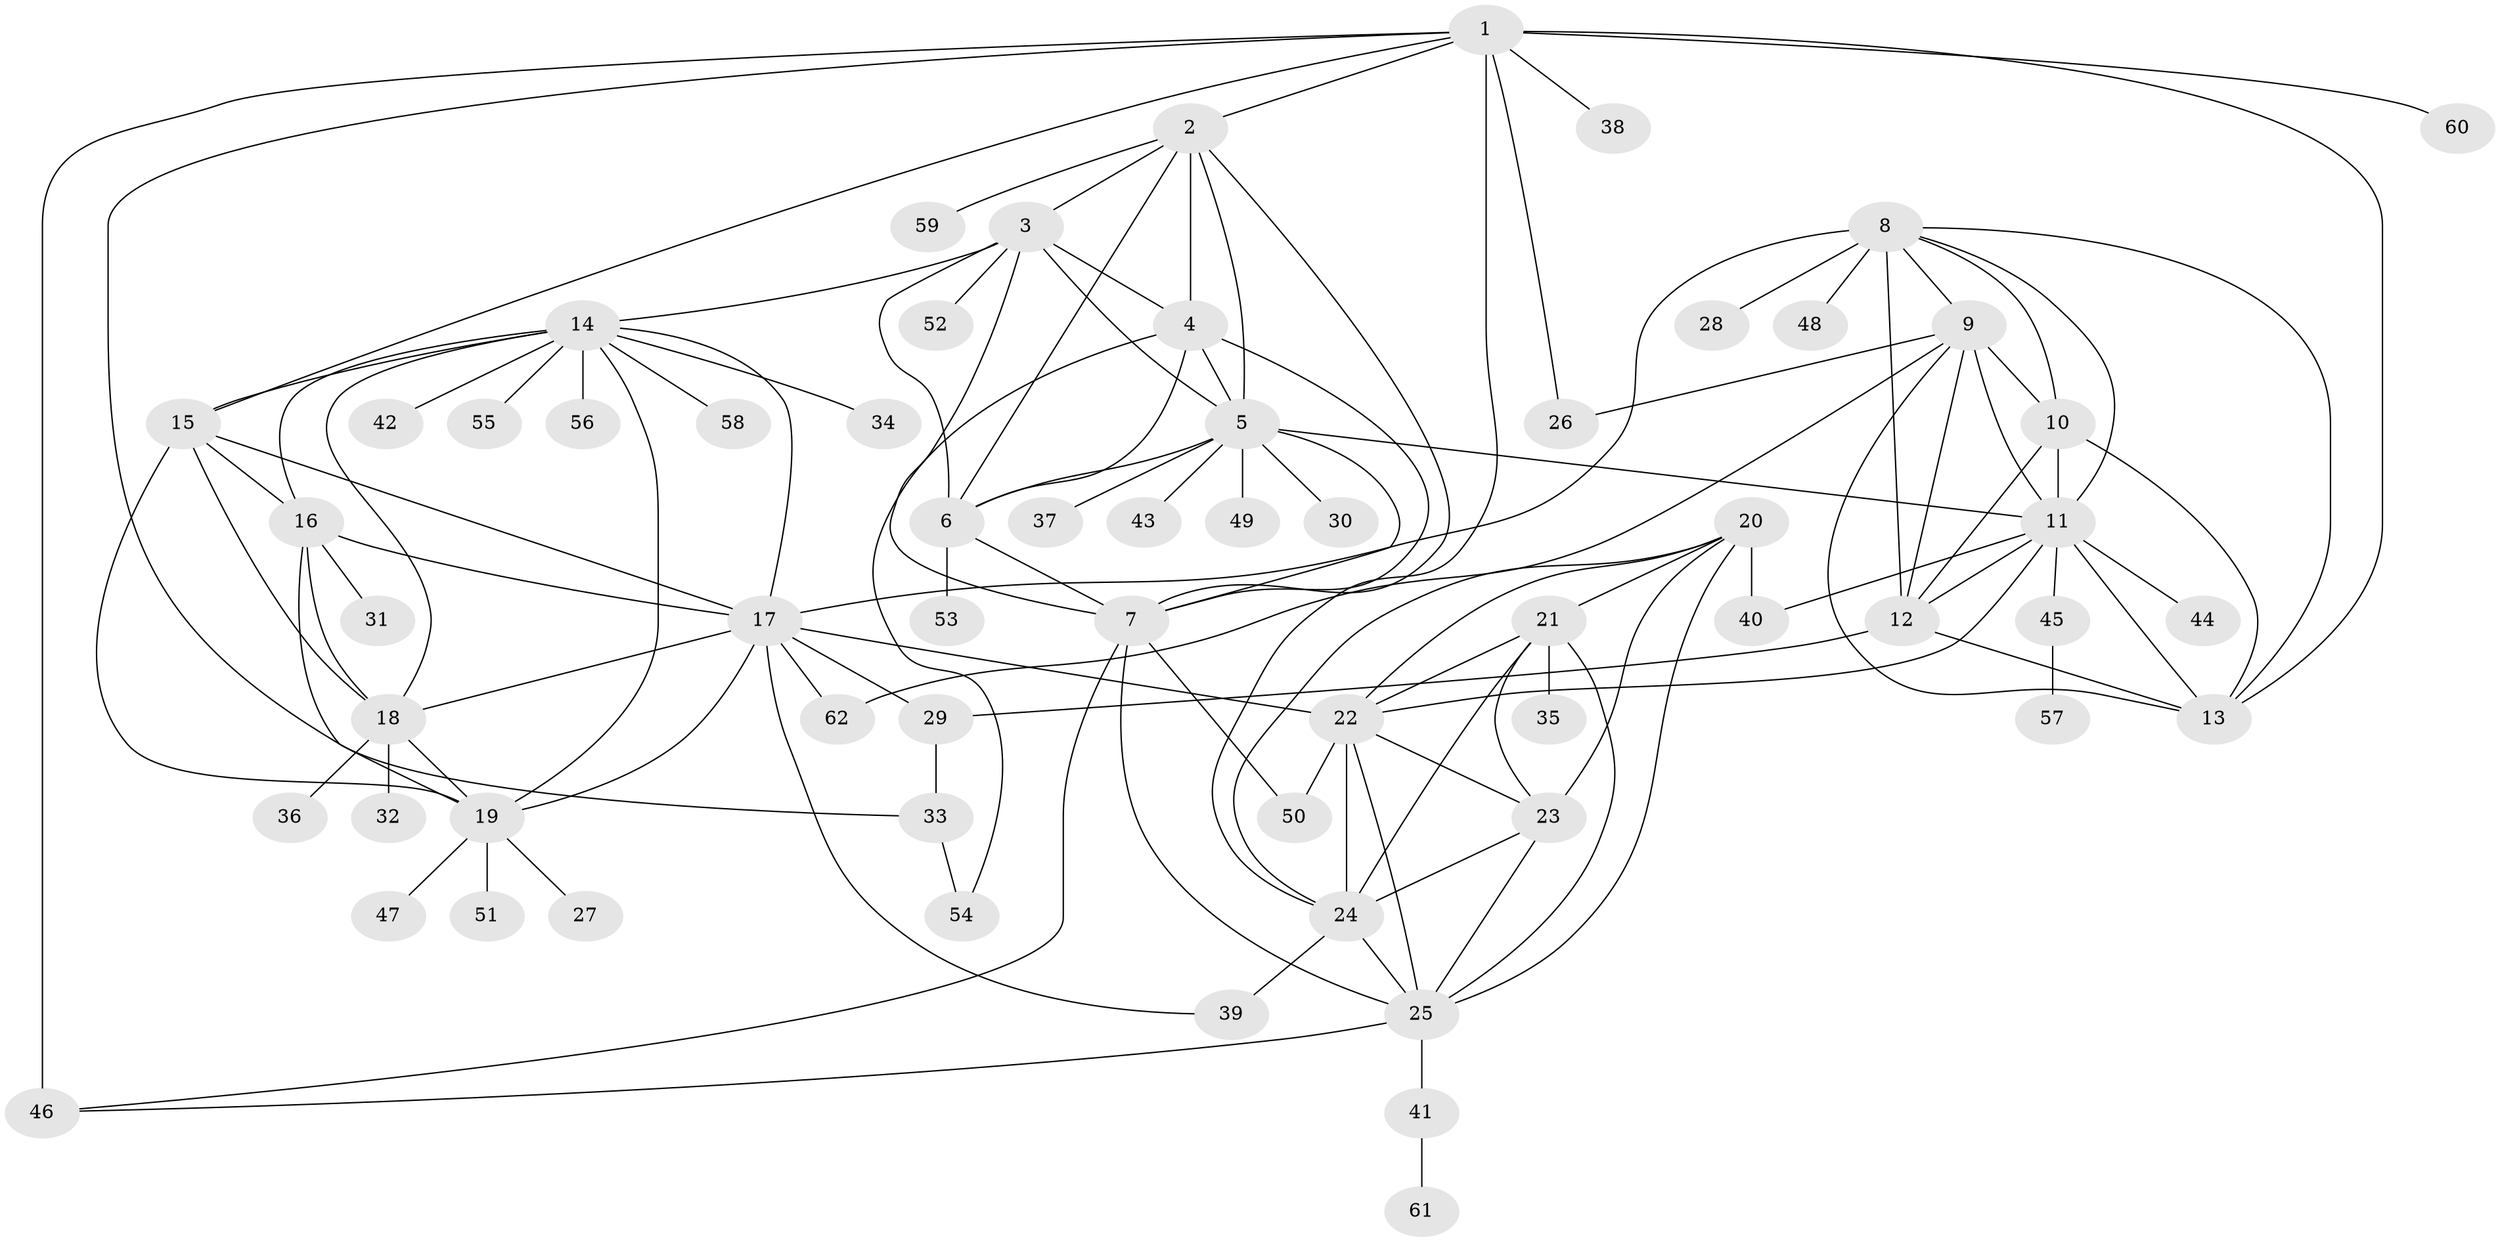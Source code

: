 // original degree distribution, {6: 0.03225806451612903, 7: 0.04838709677419355, 9: 0.056451612903225805, 10: 0.03225806451612903, 8: 0.03225806451612903, 11: 0.024193548387096774, 12: 0.016129032258064516, 2: 0.1532258064516129, 1: 0.5806451612903226, 3: 0.016129032258064516, 4: 0.008064516129032258}
// Generated by graph-tools (version 1.1) at 2025/37/03/09/25 02:37:42]
// undirected, 62 vertices, 117 edges
graph export_dot {
graph [start="1"]
  node [color=gray90,style=filled];
  1;
  2;
  3;
  4;
  5;
  6;
  7;
  8;
  9;
  10;
  11;
  12;
  13;
  14;
  15;
  16;
  17;
  18;
  19;
  20;
  21;
  22;
  23;
  24;
  25;
  26;
  27;
  28;
  29;
  30;
  31;
  32;
  33;
  34;
  35;
  36;
  37;
  38;
  39;
  40;
  41;
  42;
  43;
  44;
  45;
  46;
  47;
  48;
  49;
  50;
  51;
  52;
  53;
  54;
  55;
  56;
  57;
  58;
  59;
  60;
  61;
  62;
  1 -- 2 [weight=1.0];
  1 -- 13 [weight=1.0];
  1 -- 15 [weight=1.0];
  1 -- 24 [weight=1.0];
  1 -- 26 [weight=2.0];
  1 -- 33 [weight=1.0];
  1 -- 38 [weight=2.0];
  1 -- 46 [weight=3.0];
  1 -- 60 [weight=1.0];
  2 -- 3 [weight=1.0];
  2 -- 4 [weight=1.0];
  2 -- 5 [weight=1.0];
  2 -- 6 [weight=1.0];
  2 -- 7 [weight=1.0];
  2 -- 59 [weight=1.0];
  3 -- 4 [weight=1.0];
  3 -- 5 [weight=1.0];
  3 -- 6 [weight=1.0];
  3 -- 7 [weight=1.0];
  3 -- 14 [weight=1.0];
  3 -- 52 [weight=1.0];
  4 -- 5 [weight=1.0];
  4 -- 6 [weight=1.0];
  4 -- 7 [weight=1.0];
  4 -- 54 [weight=1.0];
  5 -- 6 [weight=1.0];
  5 -- 7 [weight=1.0];
  5 -- 11 [weight=1.0];
  5 -- 30 [weight=1.0];
  5 -- 37 [weight=1.0];
  5 -- 43 [weight=1.0];
  5 -- 49 [weight=1.0];
  6 -- 7 [weight=1.0];
  6 -- 53 [weight=1.0];
  7 -- 25 [weight=1.0];
  7 -- 46 [weight=1.0];
  7 -- 50 [weight=1.0];
  8 -- 9 [weight=1.0];
  8 -- 10 [weight=1.0];
  8 -- 11 [weight=1.0];
  8 -- 12 [weight=1.0];
  8 -- 13 [weight=1.0];
  8 -- 17 [weight=1.0];
  8 -- 28 [weight=1.0];
  8 -- 48 [weight=2.0];
  9 -- 10 [weight=4.0];
  9 -- 11 [weight=1.0];
  9 -- 12 [weight=1.0];
  9 -- 13 [weight=1.0];
  9 -- 26 [weight=1.0];
  9 -- 62 [weight=1.0];
  10 -- 11 [weight=1.0];
  10 -- 12 [weight=1.0];
  10 -- 13 [weight=1.0];
  11 -- 12 [weight=1.0];
  11 -- 13 [weight=1.0];
  11 -- 22 [weight=1.0];
  11 -- 40 [weight=1.0];
  11 -- 44 [weight=1.0];
  11 -- 45 [weight=1.0];
  12 -- 13 [weight=1.0];
  12 -- 29 [weight=6.0];
  14 -- 15 [weight=1.0];
  14 -- 16 [weight=1.0];
  14 -- 17 [weight=1.0];
  14 -- 18 [weight=1.0];
  14 -- 19 [weight=1.0];
  14 -- 34 [weight=1.0];
  14 -- 42 [weight=1.0];
  14 -- 55 [weight=1.0];
  14 -- 56 [weight=1.0];
  14 -- 58 [weight=1.0];
  15 -- 16 [weight=1.0];
  15 -- 17 [weight=1.0];
  15 -- 18 [weight=1.0];
  15 -- 19 [weight=1.0];
  16 -- 17 [weight=1.0];
  16 -- 18 [weight=1.0];
  16 -- 19 [weight=1.0];
  16 -- 31 [weight=3.0];
  17 -- 18 [weight=1.0];
  17 -- 19 [weight=1.0];
  17 -- 22 [weight=1.0];
  17 -- 29 [weight=1.0];
  17 -- 39 [weight=1.0];
  17 -- 62 [weight=1.0];
  18 -- 19 [weight=1.0];
  18 -- 32 [weight=3.0];
  18 -- 36 [weight=1.0];
  19 -- 27 [weight=1.0];
  19 -- 47 [weight=1.0];
  19 -- 51 [weight=1.0];
  20 -- 21 [weight=1.0];
  20 -- 22 [weight=1.0];
  20 -- 23 [weight=1.0];
  20 -- 24 [weight=1.0];
  20 -- 25 [weight=1.0];
  20 -- 40 [weight=2.0];
  21 -- 22 [weight=1.0];
  21 -- 23 [weight=1.0];
  21 -- 24 [weight=1.0];
  21 -- 25 [weight=1.0];
  21 -- 35 [weight=4.0];
  22 -- 23 [weight=4.0];
  22 -- 24 [weight=1.0];
  22 -- 25 [weight=1.0];
  22 -- 50 [weight=1.0];
  23 -- 24 [weight=1.0];
  23 -- 25 [weight=1.0];
  24 -- 25 [weight=1.0];
  24 -- 39 [weight=1.0];
  25 -- 41 [weight=1.0];
  25 -- 46 [weight=1.0];
  29 -- 33 [weight=1.0];
  33 -- 54 [weight=1.0];
  41 -- 61 [weight=1.0];
  45 -- 57 [weight=1.0];
}
